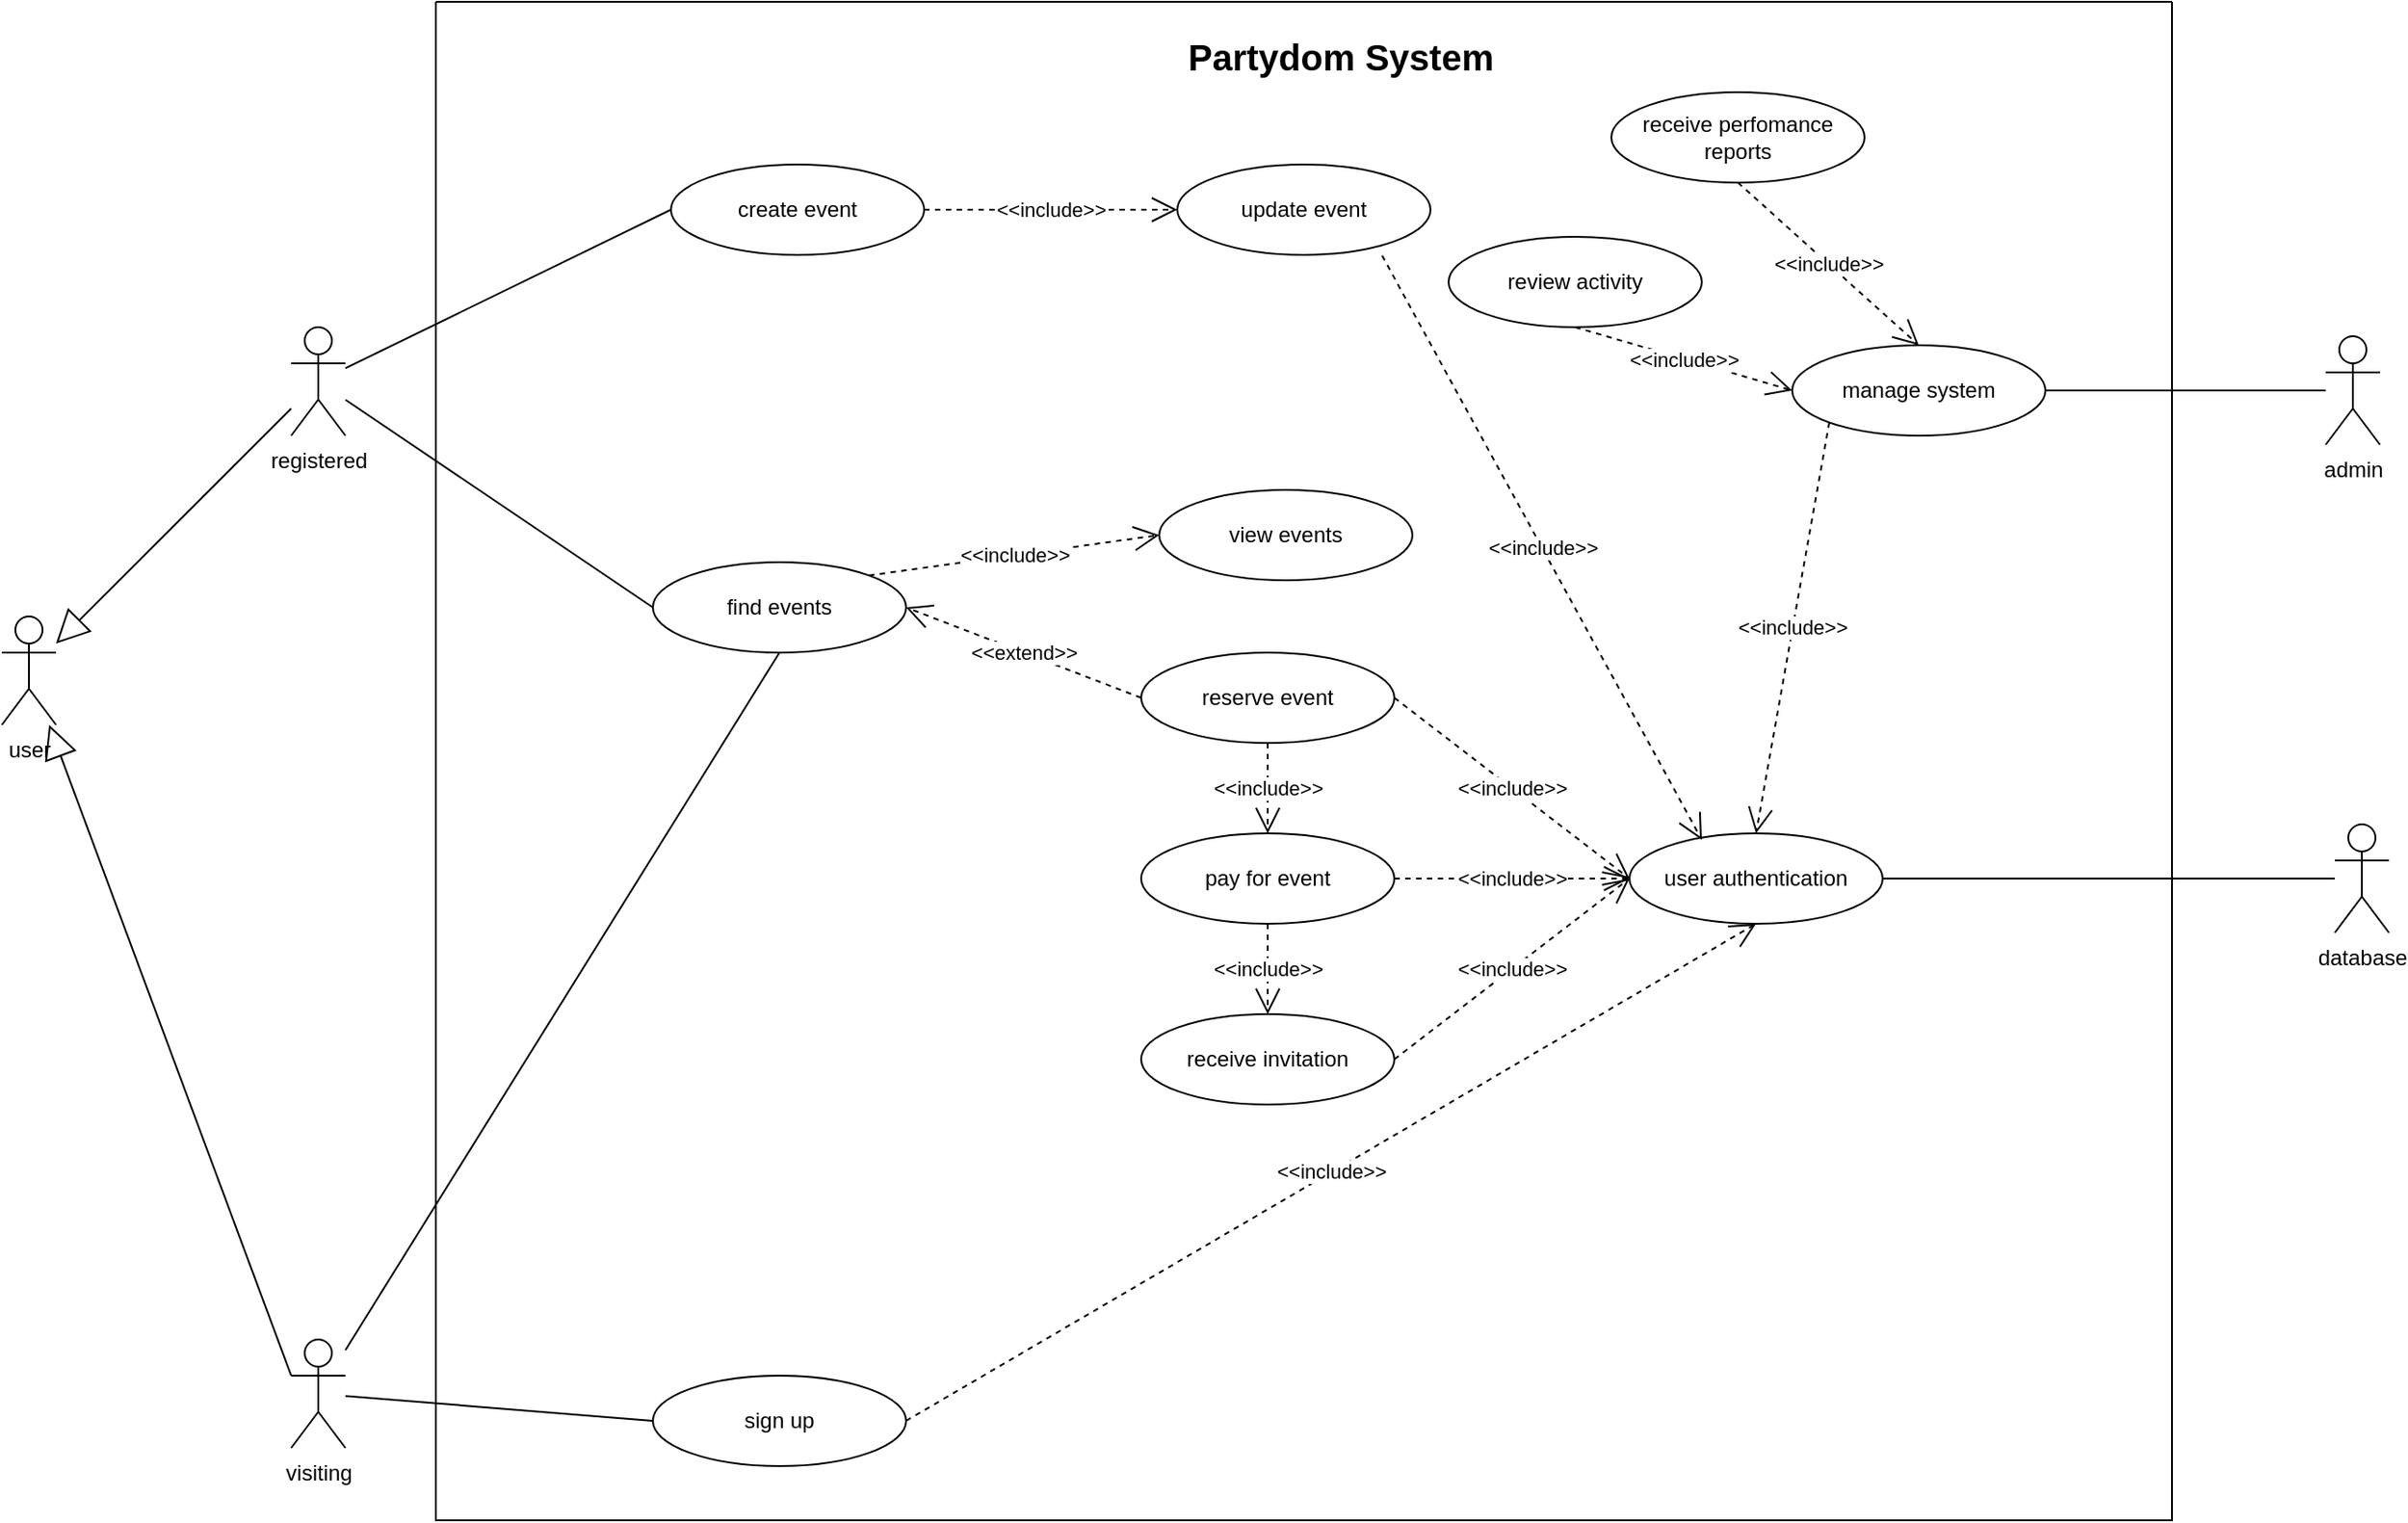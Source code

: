 <mxfile version="16.1.2" type="device"><diagram id="rvKKim161by0PI5GdYQp" name="Page-1"><mxGraphModel dx="2234" dy="1804" grid="1" gridSize="10" guides="1" tooltips="1" connect="1" arrows="1" fold="1" page="1" pageScale="1" pageWidth="850" pageHeight="1100" math="0" shadow="0"><root><mxCell id="0"/><mxCell id="1" parent="0"/><mxCell id="5pwwVfKfr-lbxXTn7qkp-2" value="user" style="shape=umlActor;verticalLabelPosition=bottom;verticalAlign=top;html=1;outlineConnect=0;" vertex="1" parent="1"><mxGeometry x="-40" y="180" width="30" height="60" as="geometry"/></mxCell><mxCell id="5pwwVfKfr-lbxXTn7qkp-3" value="registered" style="shape=umlActor;verticalLabelPosition=bottom;verticalAlign=top;html=1;outlineConnect=0;" vertex="1" parent="1"><mxGeometry x="120" y="20" width="30" height="60" as="geometry"/></mxCell><mxCell id="5pwwVfKfr-lbxXTn7qkp-8" value="visiting" style="shape=umlActor;verticalLabelPosition=bottom;verticalAlign=top;html=1;outlineConnect=0;" vertex="1" parent="1"><mxGeometry x="120" y="580" width="30" height="60" as="geometry"/></mxCell><mxCell id="5pwwVfKfr-lbxXTn7qkp-16" value="" style="endArrow=block;endSize=16;endFill=0;html=1;rounded=0;exitX=0;exitY=0.333;exitDx=0;exitDy=0;exitPerimeter=0;" edge="1" parent="1" source="5pwwVfKfr-lbxXTn7qkp-8" target="5pwwVfKfr-lbxXTn7qkp-2"><mxGeometry width="160" relative="1" as="geometry"><mxPoint x="120" y="350" as="sourcePoint"/><mxPoint x="30" y="240" as="targetPoint"/></mxGeometry></mxCell><mxCell id="5pwwVfKfr-lbxXTn7qkp-17" value="" style="endArrow=block;endSize=16;endFill=0;html=1;rounded=0;" edge="1" parent="1" source="5pwwVfKfr-lbxXTn7qkp-3" target="5pwwVfKfr-lbxXTn7qkp-2"><mxGeometry width="160" relative="1" as="geometry"><mxPoint x="100" y="50" as="sourcePoint"/><mxPoint x="30" y="180" as="targetPoint"/></mxGeometry></mxCell><mxCell id="5pwwVfKfr-lbxXTn7qkp-33" value="find events" style="ellipse;whiteSpace=wrap;html=1;" vertex="1" parent="1"><mxGeometry x="320" y="150" width="140" height="50" as="geometry"/></mxCell><mxCell id="5pwwVfKfr-lbxXTn7qkp-34" value="view events" style="ellipse;whiteSpace=wrap;html=1;" vertex="1" parent="1"><mxGeometry x="600" y="110" width="140" height="50" as="geometry"/></mxCell><mxCell id="5pwwVfKfr-lbxXTn7qkp-36" value="" style="endArrow=none;html=1;rounded=0;entryX=0;entryY=0.5;entryDx=0;entryDy=0;" edge="1" parent="1" source="5pwwVfKfr-lbxXTn7qkp-3" target="5pwwVfKfr-lbxXTn7qkp-33"><mxGeometry width="50" height="50" relative="1" as="geometry"><mxPoint x="240" y="-10" as="sourcePoint"/><mxPoint x="290" y="-60" as="targetPoint"/></mxGeometry></mxCell><mxCell id="5pwwVfKfr-lbxXTn7qkp-39" value="reserve event" style="ellipse;whiteSpace=wrap;html=1;" vertex="1" parent="1"><mxGeometry x="590" y="200" width="140" height="50" as="geometry"/></mxCell><mxCell id="5pwwVfKfr-lbxXTn7qkp-40" value="pay for event" style="ellipse;whiteSpace=wrap;html=1;" vertex="1" parent="1"><mxGeometry x="590" y="300" width="140" height="50" as="geometry"/></mxCell><mxCell id="5pwwVfKfr-lbxXTn7qkp-41" value="receive invitation" style="ellipse;whiteSpace=wrap;html=1;" vertex="1" parent="1"><mxGeometry x="590" y="400" width="140" height="50" as="geometry"/></mxCell><mxCell id="5pwwVfKfr-lbxXTn7qkp-44" value="&amp;lt;&amp;lt;include&amp;gt;&amp;gt;" style="endArrow=open;endSize=12;dashed=1;html=1;rounded=0;exitX=1;exitY=0;exitDx=0;exitDy=0;entryX=0;entryY=0.5;entryDx=0;entryDy=0;" edge="1" parent="1" source="5pwwVfKfr-lbxXTn7qkp-33" target="5pwwVfKfr-lbxXTn7qkp-34"><mxGeometry width="160" relative="1" as="geometry"><mxPoint x="390" y="10" as="sourcePoint"/><mxPoint x="490" y="-190" as="targetPoint"/></mxGeometry></mxCell><mxCell id="5pwwVfKfr-lbxXTn7qkp-45" value="user authentication" style="ellipse;whiteSpace=wrap;html=1;" vertex="1" parent="1"><mxGeometry x="860" y="300" width="140" height="50" as="geometry"/></mxCell><mxCell id="5pwwVfKfr-lbxXTn7qkp-46" value="&amp;lt;&amp;lt;include&amp;gt;&amp;gt;" style="endArrow=open;endSize=12;dashed=1;html=1;rounded=0;exitX=1;exitY=0.5;exitDx=0;exitDy=0;entryX=0;entryY=0.5;entryDx=0;entryDy=0;" edge="1" parent="1" source="5pwwVfKfr-lbxXTn7qkp-39" target="5pwwVfKfr-lbxXTn7qkp-45"><mxGeometry width="160" relative="1" as="geometry"><mxPoint x="819.997" y="-67.678" as="sourcePoint"/><mxPoint x="985.5" y="-130" as="targetPoint"/></mxGeometry></mxCell><mxCell id="5pwwVfKfr-lbxXTn7qkp-47" value="&amp;lt;&amp;lt;include&amp;gt;&amp;gt;" style="endArrow=open;endSize=12;dashed=1;html=1;rounded=0;exitX=1;exitY=0.5;exitDx=0;exitDy=0;entryX=0;entryY=0.5;entryDx=0;entryDy=0;" edge="1" parent="1" source="5pwwVfKfr-lbxXTn7qkp-40" target="5pwwVfKfr-lbxXTn7qkp-45"><mxGeometry width="160" relative="1" as="geometry"><mxPoint x="790" as="sourcePoint"/><mxPoint x="950" y="100" as="targetPoint"/></mxGeometry></mxCell><mxCell id="5pwwVfKfr-lbxXTn7qkp-48" value="&amp;lt;&amp;lt;include&amp;gt;&amp;gt;" style="endArrow=open;endSize=12;dashed=1;html=1;rounded=0;exitX=1;exitY=0.5;exitDx=0;exitDy=0;entryX=0;entryY=0.5;entryDx=0;entryDy=0;" edge="1" parent="1" source="5pwwVfKfr-lbxXTn7qkp-41" target="5pwwVfKfr-lbxXTn7qkp-45"><mxGeometry width="160" relative="1" as="geometry"><mxPoint x="790" y="80" as="sourcePoint"/><mxPoint x="950" y="180" as="targetPoint"/></mxGeometry></mxCell><mxCell id="5pwwVfKfr-lbxXTn7qkp-49" value="&amp;lt;&amp;lt;include&amp;gt;&amp;gt;" style="endArrow=open;endSize=12;dashed=1;html=1;rounded=0;exitX=0.5;exitY=1;exitDx=0;exitDy=0;entryX=0.5;entryY=0;entryDx=0;entryDy=0;" edge="1" parent="1" source="5pwwVfKfr-lbxXTn7qkp-39" target="5pwwVfKfr-lbxXTn7qkp-40"><mxGeometry width="160" relative="1" as="geometry"><mxPoint x="480" y="-80" as="sourcePoint"/><mxPoint x="640" y="20" as="targetPoint"/></mxGeometry></mxCell><mxCell id="5pwwVfKfr-lbxXTn7qkp-50" value="&amp;lt;&amp;lt;include&amp;gt;&amp;gt;" style="endArrow=open;endSize=12;dashed=1;html=1;rounded=0;exitX=0.5;exitY=1;exitDx=0;exitDy=0;entryX=0.5;entryY=0;entryDx=0;entryDy=0;" edge="1" parent="1" source="5pwwVfKfr-lbxXTn7qkp-40" target="5pwwVfKfr-lbxXTn7qkp-41"><mxGeometry width="160" relative="1" as="geometry"><mxPoint x="495" y="50" as="sourcePoint"/><mxPoint x="655" y="150" as="targetPoint"/></mxGeometry></mxCell><mxCell id="5pwwVfKfr-lbxXTn7qkp-51" value="&amp;lt;&amp;lt;extend&amp;gt;&amp;gt;" style="endArrow=open;endSize=12;dashed=1;html=1;rounded=0;exitX=0;exitY=0.5;exitDx=0;exitDy=0;entryX=1;entryY=0.5;entryDx=0;entryDy=0;" edge="1" parent="1" source="5pwwVfKfr-lbxXTn7qkp-39" target="5pwwVfKfr-lbxXTn7qkp-33"><mxGeometry width="160" relative="1" as="geometry"><mxPoint x="490" y="-60" as="sourcePoint"/><mxPoint x="650" y="40" as="targetPoint"/></mxGeometry></mxCell><mxCell id="5pwwVfKfr-lbxXTn7qkp-52" value="create event" style="ellipse;whiteSpace=wrap;html=1;" vertex="1" parent="1"><mxGeometry x="330" y="-70" width="140" height="50" as="geometry"/></mxCell><mxCell id="5pwwVfKfr-lbxXTn7qkp-53" value="" style="endArrow=none;html=1;rounded=0;entryX=0;entryY=0.5;entryDx=0;entryDy=0;" edge="1" parent="1" source="5pwwVfKfr-lbxXTn7qkp-3" target="5pwwVfKfr-lbxXTn7qkp-52"><mxGeometry width="50" height="50" relative="1" as="geometry"><mxPoint x="280" y="-130" as="sourcePoint"/><mxPoint x="330" y="-180" as="targetPoint"/></mxGeometry></mxCell><mxCell id="5pwwVfKfr-lbxXTn7qkp-54" value="update event" style="ellipse;whiteSpace=wrap;html=1;" vertex="1" parent="1"><mxGeometry x="610" y="-70" width="140" height="50" as="geometry"/></mxCell><mxCell id="5pwwVfKfr-lbxXTn7qkp-55" value="&amp;lt;&amp;lt;include&amp;gt;&amp;gt;" style="endArrow=open;endSize=12;dashed=1;html=1;rounded=0;exitX=1;exitY=0.5;exitDx=0;exitDy=0;entryX=0;entryY=0.5;entryDx=0;entryDy=0;" edge="1" parent="1" source="5pwwVfKfr-lbxXTn7qkp-52" target="5pwwVfKfr-lbxXTn7qkp-54"><mxGeometry width="160" relative="1" as="geometry"><mxPoint x="409.997" y="-237.678" as="sourcePoint"/><mxPoint x="570.5" y="-260" as="targetPoint"/></mxGeometry></mxCell><mxCell id="5pwwVfKfr-lbxXTn7qkp-56" value="&amp;lt;&amp;lt;include&amp;gt;&amp;gt;" style="endArrow=open;endSize=12;dashed=1;html=1;rounded=0;exitX=0.809;exitY=1.008;exitDx=0;exitDy=0;entryX=0.286;entryY=0.072;entryDx=0;entryDy=0;exitPerimeter=0;entryPerimeter=0;" edge="1" parent="1" source="5pwwVfKfr-lbxXTn7qkp-54" target="5pwwVfKfr-lbxXTn7qkp-45"><mxGeometry width="160" relative="1" as="geometry"><mxPoint x="749.997" y="72.322" as="sourcePoint"/><mxPoint x="910.5" y="50" as="targetPoint"/></mxGeometry></mxCell><mxCell id="5pwwVfKfr-lbxXTn7qkp-57" value="sign up" style="ellipse;whiteSpace=wrap;html=1;" vertex="1" parent="1"><mxGeometry x="320" y="600" width="140" height="50" as="geometry"/></mxCell><mxCell id="5pwwVfKfr-lbxXTn7qkp-58" value="" style="endArrow=none;html=1;rounded=0;exitX=0;exitY=0.5;exitDx=0;exitDy=0;" edge="1" parent="1" source="5pwwVfKfr-lbxXTn7qkp-57" target="5pwwVfKfr-lbxXTn7qkp-8"><mxGeometry width="50" height="50" relative="1" as="geometry"><mxPoint x="480" y="490" as="sourcePoint"/><mxPoint x="530" y="440" as="targetPoint"/></mxGeometry></mxCell><mxCell id="5pwwVfKfr-lbxXTn7qkp-59" value="&amp;lt;&amp;lt;include&amp;gt;&amp;gt;" style="endArrow=open;endSize=12;dashed=1;html=1;rounded=0;exitX=1;exitY=0.5;exitDx=0;exitDy=0;entryX=0.5;entryY=1;entryDx=0;entryDy=0;" edge="1" parent="1" source="5pwwVfKfr-lbxXTn7qkp-57" target="5pwwVfKfr-lbxXTn7qkp-45"><mxGeometry width="160" relative="1" as="geometry"><mxPoint x="710" y="570" as="sourcePoint"/><mxPoint x="840" y="470" as="targetPoint"/></mxGeometry></mxCell><mxCell id="5pwwVfKfr-lbxXTn7qkp-60" value="" style="endArrow=none;html=1;rounded=0;entryX=0.5;entryY=1;entryDx=0;entryDy=0;" edge="1" parent="1" source="5pwwVfKfr-lbxXTn7qkp-8" target="5pwwVfKfr-lbxXTn7qkp-33"><mxGeometry width="50" height="50" relative="1" as="geometry"><mxPoint x="270" y="450" as="sourcePoint"/><mxPoint x="320" y="400" as="targetPoint"/></mxGeometry></mxCell><mxCell id="5pwwVfKfr-lbxXTn7qkp-61" value="database" style="shape=umlActor;verticalLabelPosition=bottom;verticalAlign=top;html=1;outlineConnect=0;" vertex="1" parent="1"><mxGeometry x="1250" y="295" width="30" height="60" as="geometry"/></mxCell><mxCell id="5pwwVfKfr-lbxXTn7qkp-62" value="" style="endArrow=none;html=1;rounded=0;exitX=1;exitY=0.5;exitDx=0;exitDy=0;" edge="1" parent="1" source="5pwwVfKfr-lbxXTn7qkp-45" target="5pwwVfKfr-lbxXTn7qkp-61"><mxGeometry width="50" height="50" relative="1" as="geometry"><mxPoint x="920" y="370" as="sourcePoint"/><mxPoint x="970" y="320" as="targetPoint"/></mxGeometry></mxCell><mxCell id="5pwwVfKfr-lbxXTn7qkp-63" value="admin" style="shape=umlActor;verticalLabelPosition=bottom;verticalAlign=top;html=1;outlineConnect=0;" vertex="1" parent="1"><mxGeometry x="1245" y="25" width="30" height="60" as="geometry"/></mxCell><mxCell id="5pwwVfKfr-lbxXTn7qkp-65" value="manage system" style="ellipse;whiteSpace=wrap;html=1;" vertex="1" parent="1"><mxGeometry x="950" y="30" width="140" height="50" as="geometry"/></mxCell><mxCell id="5pwwVfKfr-lbxXTn7qkp-66" value="" style="endArrow=none;html=1;rounded=0;entryX=0;entryY=0.5;entryDx=0;entryDy=0;entryPerimeter=0;exitX=1;exitY=0.5;exitDx=0;exitDy=0;" edge="1" parent="1" source="5pwwVfKfr-lbxXTn7qkp-65" target="5pwwVfKfr-lbxXTn7qkp-63"><mxGeometry width="50" height="50" relative="1" as="geometry"><mxPoint x="1030" y="140" as="sourcePoint"/><mxPoint x="1080" y="90" as="targetPoint"/></mxGeometry></mxCell><mxCell id="5pwwVfKfr-lbxXTn7qkp-67" value="&amp;lt;&amp;lt;include&amp;gt;&amp;gt;" style="endArrow=open;endSize=12;dashed=1;html=1;rounded=0;exitX=0;exitY=1;exitDx=0;exitDy=0;entryX=0.5;entryY=0;entryDx=0;entryDy=0;" edge="1" parent="1" source="5pwwVfKfr-lbxXTn7qkp-65" target="5pwwVfKfr-lbxXTn7qkp-45"><mxGeometry width="160" relative="1" as="geometry"><mxPoint x="900.0" y="-23.2" as="sourcePoint"/><mxPoint x="1076.78" y="300.0" as="targetPoint"/></mxGeometry></mxCell><mxCell id="5pwwVfKfr-lbxXTn7qkp-69" value="" style="swimlane;startSize=0;" vertex="1" parent="1"><mxGeometry x="200" y="-160" width="960" height="840" as="geometry"/></mxCell><mxCell id="5pwwVfKfr-lbxXTn7qkp-70" value="&lt;b&gt;&lt;font style=&quot;font-size: 20px&quot;&gt;Partydom System&lt;/font&gt;&lt;/b&gt;" style="text;html=1;align=center;verticalAlign=middle;resizable=0;points=[];autosize=1;strokeColor=none;fillColor=none;" vertex="1" parent="5pwwVfKfr-lbxXTn7qkp-69"><mxGeometry x="410" y="20" width="180" height="20" as="geometry"/></mxCell><mxCell id="5pwwVfKfr-lbxXTn7qkp-72" value="receive perfomance reports" style="ellipse;whiteSpace=wrap;html=1;" vertex="1" parent="5pwwVfKfr-lbxXTn7qkp-69"><mxGeometry x="650" y="50" width="140" height="50" as="geometry"/></mxCell><mxCell id="5pwwVfKfr-lbxXTn7qkp-74" value="review activity" style="ellipse;whiteSpace=wrap;html=1;" vertex="1" parent="5pwwVfKfr-lbxXTn7qkp-69"><mxGeometry x="560" y="130" width="140" height="50" as="geometry"/></mxCell><mxCell id="5pwwVfKfr-lbxXTn7qkp-75" value="&amp;lt;&amp;lt;include&amp;gt;&amp;gt;" style="endArrow=open;endSize=12;dashed=1;html=1;rounded=0;exitX=0.5;exitY=1;exitDx=0;exitDy=0;entryX=0.5;entryY=0;entryDx=0;entryDy=0;" edge="1" parent="1" source="5pwwVfKfr-lbxXTn7qkp-72" target="5pwwVfKfr-lbxXTn7qkp-65"><mxGeometry width="160" relative="1" as="geometry"><mxPoint x="1079.735" y="-130.001" as="sourcePoint"/><mxPoint x="1040" y="97.6" as="targetPoint"/></mxGeometry></mxCell><mxCell id="5pwwVfKfr-lbxXTn7qkp-76" value="&amp;lt;&amp;lt;include&amp;gt;&amp;gt;" style="endArrow=open;endSize=12;dashed=1;html=1;rounded=0;exitX=0.5;exitY=1;exitDx=0;exitDy=0;entryX=0;entryY=0.5;entryDx=0;entryDy=0;" edge="1" parent="1" source="5pwwVfKfr-lbxXTn7qkp-74" target="5pwwVfKfr-lbxXTn7qkp-65"><mxGeometry width="160" relative="1" as="geometry"><mxPoint x="989.735" y="92.399" as="sourcePoint"/><mxPoint x="950" y="320" as="targetPoint"/></mxGeometry></mxCell></root></mxGraphModel></diagram></mxfile>
